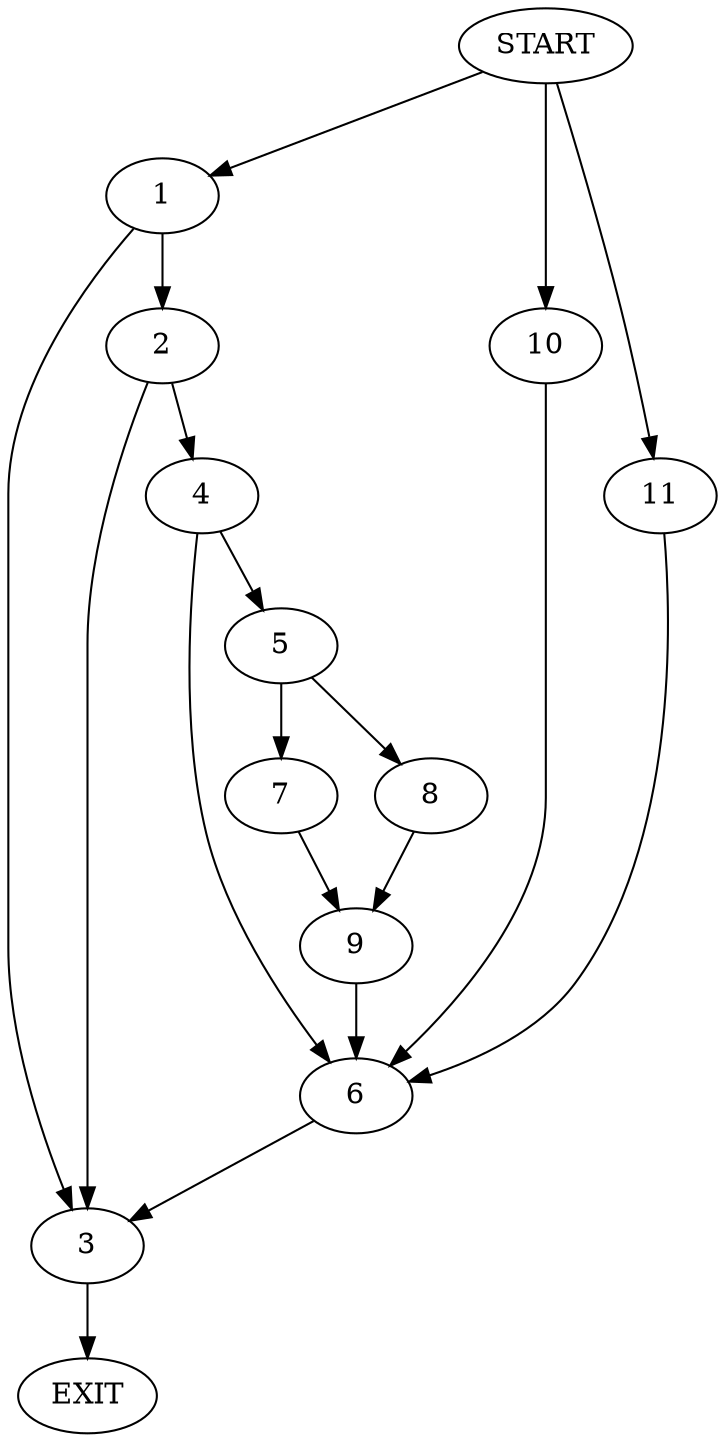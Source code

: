 digraph {
0 [label="START"]
12 [label="EXIT"]
0 -> 1
1 -> 2
1 -> 3
2 -> 4
2 -> 3
3 -> 12
4 -> 5
4 -> 6
6 -> 3
5 -> 7
5 -> 8
7 -> 9
8 -> 9
9 -> 6
0 -> 10
10 -> 6
0 -> 11
11 -> 6
}
